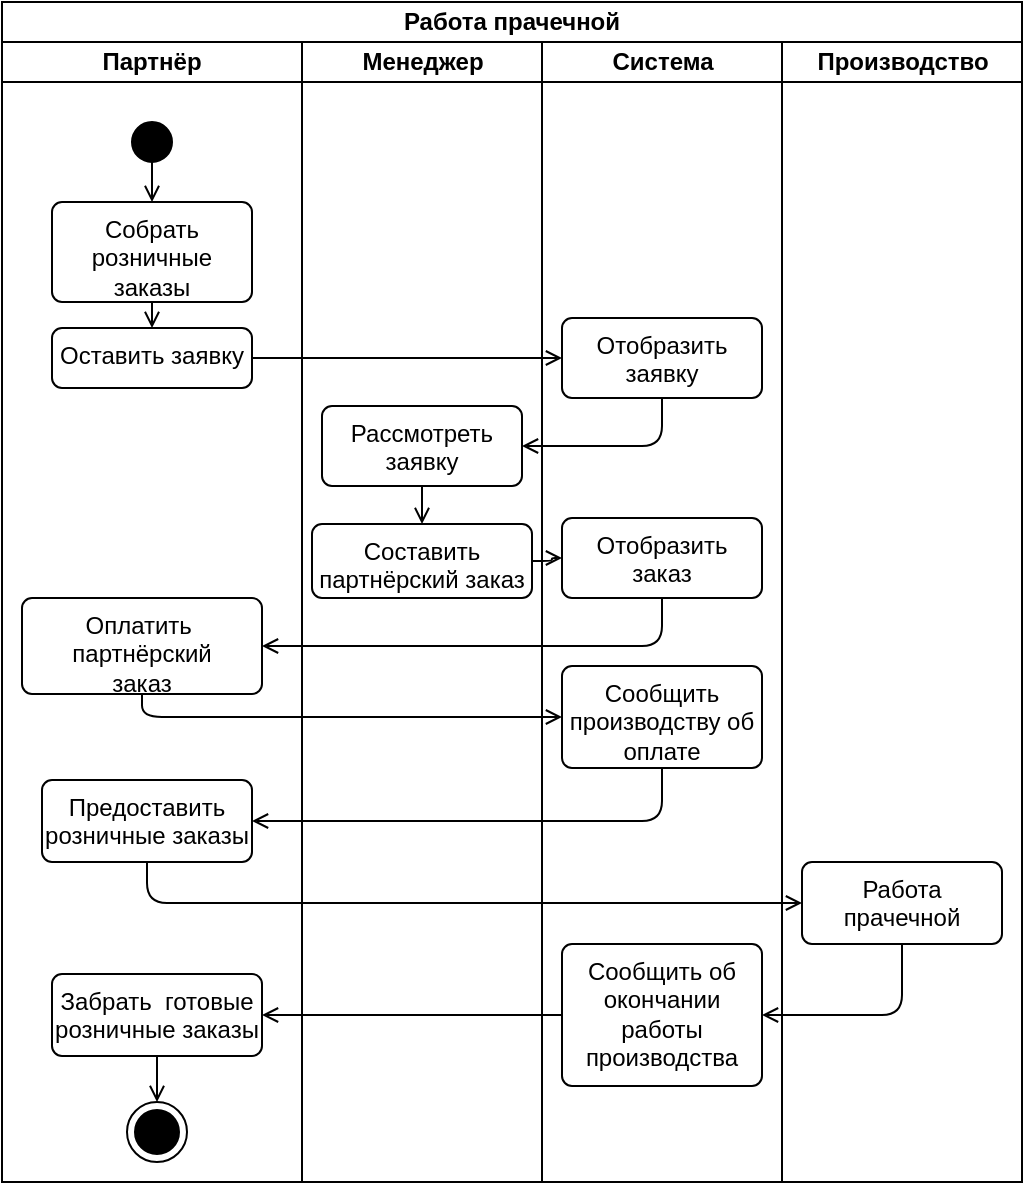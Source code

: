 <mxfile>
    <diagram id="Gk-hLTOUsqD8q3EFk8Ek" name="Page-1">
        <mxGraphModel dx="622" dy="956" grid="1" gridSize="10" guides="1" tooltips="1" connect="1" arrows="1" fold="1" page="1" pageScale="1" pageWidth="850" pageHeight="1100" math="0" shadow="0">
            <root>
                <mxCell id="0"/>
                <mxCell id="1" parent="0"/>
                <mxCell id="11" value="Работа прачечной" style="swimlane;childLayout=stackLayout;resizeParent=1;resizeParentMax=0;startSize=20;html=1;whiteSpace=wrap;" vertex="1" parent="1">
                    <mxGeometry x="120" y="20" width="510" height="590" as="geometry"/>
                </mxCell>
                <mxCell id="13" value="Партнёр" style="swimlane;startSize=20;html=1;whiteSpace=wrap;" vertex="1" parent="11">
                    <mxGeometry y="20" width="150.0" height="570" as="geometry"/>
                </mxCell>
                <mxCell id="17" value="Собрать розничные заказы" style="html=1;align=center;verticalAlign=top;rounded=1;absoluteArcSize=1;arcSize=10;dashed=0;whiteSpace=wrap;" vertex="1" parent="13">
                    <mxGeometry x="25" y="80" width="100" height="50" as="geometry"/>
                </mxCell>
                <mxCell id="21" value="Оставить заявку" style="html=1;align=center;verticalAlign=top;rounded=1;absoluteArcSize=1;arcSize=10;dashed=0;whiteSpace=wrap;" vertex="1" parent="13">
                    <mxGeometry x="25" y="143" width="100" height="30" as="geometry"/>
                </mxCell>
                <mxCell id="22" style="edgeStyle=none;shape=connector;rounded=1;html=1;strokeColor=default;align=center;verticalAlign=middle;fontFamily=Helvetica;fontSize=11;fontColor=default;labelBackgroundColor=default;endArrow=open;endFill=0;" edge="1" parent="13" source="17" target="21">
                    <mxGeometry relative="1" as="geometry"/>
                </mxCell>
                <mxCell id="27" value="Оплатить&amp;nbsp;&lt;br&gt;&lt;span style=&quot;color: rgb(0, 0, 0);&quot;&gt;партнёрский&lt;br&gt;&lt;/span&gt;заказ" style="html=1;align=center;verticalAlign=top;rounded=1;absoluteArcSize=1;arcSize=10;dashed=0;whiteSpace=wrap;" vertex="1" parent="13">
                    <mxGeometry x="10" y="278" width="120" height="48" as="geometry"/>
                </mxCell>
                <mxCell id="39" value="Предоставить розничные заказы" style="html=1;align=center;verticalAlign=top;rounded=1;absoluteArcSize=1;arcSize=10;dashed=0;whiteSpace=wrap;" vertex="1" parent="13">
                    <mxGeometry x="20" y="369" width="105" height="41" as="geometry"/>
                </mxCell>
                <mxCell id="16" value="" style="ellipse;fillColor=strokeColor;html=1;" vertex="1" parent="13">
                    <mxGeometry x="65.0" y="40" width="20" height="20" as="geometry"/>
                </mxCell>
                <mxCell id="20" style="edgeStyle=none;html=1;endArrow=open;endFill=0;" edge="1" parent="13" source="16" target="17">
                    <mxGeometry relative="1" as="geometry"/>
                </mxCell>
                <mxCell id="45" style="edgeStyle=orthogonalEdgeStyle;shape=connector;rounded=1;html=1;exitX=0.5;exitY=1;exitDx=0;exitDy=0;strokeColor=default;align=center;verticalAlign=middle;fontFamily=Helvetica;fontSize=11;fontColor=default;labelBackgroundColor=default;endArrow=open;endFill=0;" edge="1" parent="13" source="42" target="44">
                    <mxGeometry relative="1" as="geometry"/>
                </mxCell>
                <mxCell id="42" value="Забрать&amp;nbsp; готовые розничные заказы" style="html=1;align=center;verticalAlign=top;rounded=1;absoluteArcSize=1;arcSize=10;dashed=0;whiteSpace=wrap;" vertex="1" parent="13">
                    <mxGeometry x="25" y="466" width="105" height="41" as="geometry"/>
                </mxCell>
                <mxCell id="44" value="" style="ellipse;html=1;shape=endState;fillColor=strokeColor;rounded=1;dashed=0;strokeColor=default;align=center;verticalAlign=top;arcSize=10;fontFamily=Helvetica;fontSize=11;fontColor=default;labelBackgroundColor=default;" vertex="1" parent="13">
                    <mxGeometry x="62.5" y="530" width="30" height="30" as="geometry"/>
                </mxCell>
                <mxCell id="12" value="Менеджер" style="swimlane;startSize=20;html=1;" vertex="1" parent="11">
                    <mxGeometry x="150.0" y="20" width="120" height="570" as="geometry"/>
                </mxCell>
                <mxCell id="23" value="Рассмотреть заявку" style="html=1;align=center;verticalAlign=top;rounded=1;absoluteArcSize=1;arcSize=10;dashed=0;whiteSpace=wrap;" vertex="1" parent="12">
                    <mxGeometry x="10" y="182" width="100" height="40" as="geometry"/>
                </mxCell>
                <mxCell id="25" value="Составить партнёрский заказ" style="html=1;align=center;verticalAlign=top;rounded=1;absoluteArcSize=1;arcSize=10;dashed=0;whiteSpace=wrap;" vertex="1" parent="12">
                    <mxGeometry x="5" y="241" width="110" height="37" as="geometry"/>
                </mxCell>
                <mxCell id="26" style="edgeStyle=orthogonalEdgeStyle;shape=connector;rounded=1;html=1;exitX=0.5;exitY=1;exitDx=0;exitDy=0;strokeColor=default;align=center;verticalAlign=middle;fontFamily=Helvetica;fontSize=11;fontColor=default;labelBackgroundColor=default;endArrow=open;endFill=0;" edge="1" parent="12" source="23" target="25">
                    <mxGeometry relative="1" as="geometry"/>
                </mxCell>
                <mxCell id="14" value="Система" style="swimlane;startSize=20;html=1;" vertex="1" parent="11">
                    <mxGeometry x="270.0" y="20" width="120.0" height="570" as="geometry"/>
                </mxCell>
                <mxCell id="29" value="Сообщить производству об оплате" style="html=1;align=center;verticalAlign=top;rounded=1;absoluteArcSize=1;arcSize=10;dashed=0;whiteSpace=wrap;" vertex="1" parent="14">
                    <mxGeometry x="10" y="312" width="100" height="51" as="geometry"/>
                </mxCell>
                <mxCell id="31" value="Отобразить заявку" style="html=1;align=center;verticalAlign=top;rounded=1;absoluteArcSize=1;arcSize=10;dashed=0;whiteSpace=wrap;" vertex="1" parent="14">
                    <mxGeometry x="10" y="138" width="100" height="40" as="geometry"/>
                </mxCell>
                <mxCell id="33" value="Отобразить заказ" style="html=1;align=center;verticalAlign=top;rounded=1;absoluteArcSize=1;arcSize=10;dashed=0;whiteSpace=wrap;" vertex="1" parent="14">
                    <mxGeometry x="10" y="238" width="100" height="40" as="geometry"/>
                </mxCell>
                <mxCell id="37" value="Сообщить об окончании работы производства" style="html=1;align=center;verticalAlign=top;rounded=1;absoluteArcSize=1;arcSize=10;dashed=0;whiteSpace=wrap;" vertex="1" parent="14">
                    <mxGeometry x="10" y="451" width="100" height="71" as="geometry"/>
                </mxCell>
                <mxCell id="15" value="Производство" style="swimlane;startSize=20;html=1;" vertex="1" parent="11">
                    <mxGeometry x="390" y="20" width="120" height="570" as="geometry"/>
                </mxCell>
                <mxCell id="35" value="Работа прачечной" style="html=1;align=center;verticalAlign=top;rounded=1;absoluteArcSize=1;arcSize=10;dashed=0;whiteSpace=wrap;" vertex="1" parent="15">
                    <mxGeometry x="10" y="410" width="100" height="41" as="geometry"/>
                </mxCell>
                <mxCell id="24" style="edgeStyle=orthogonalEdgeStyle;shape=connector;rounded=1;html=1;strokeColor=default;align=center;verticalAlign=middle;fontFamily=Helvetica;fontSize=11;fontColor=default;labelBackgroundColor=default;endArrow=open;endFill=0;elbow=vertical;exitX=1;exitY=0.5;exitDx=0;exitDy=0;curved=0;strokeWidth=1;jumpSize=4;endSize=6;startSize=6;targetPerimeterSpacing=0;entryX=0;entryY=0.5;entryDx=0;entryDy=0;" edge="1" parent="11" source="21" target="31">
                    <mxGeometry relative="1" as="geometry"/>
                </mxCell>
                <mxCell id="32" style="edgeStyle=orthogonalEdgeStyle;shape=connector;rounded=1;html=1;entryX=1;entryY=0.5;entryDx=0;entryDy=0;strokeColor=default;align=center;verticalAlign=middle;fontFamily=Helvetica;fontSize=11;fontColor=default;labelBackgroundColor=default;endArrow=open;endFill=0;exitX=0.5;exitY=1;exitDx=0;exitDy=0;" edge="1" parent="11" source="31" target="23">
                    <mxGeometry relative="1" as="geometry"/>
                </mxCell>
                <mxCell id="28" style="edgeStyle=orthogonalEdgeStyle;shape=connector;rounded=1;html=1;strokeColor=default;align=center;verticalAlign=middle;fontFamily=Helvetica;fontSize=11;fontColor=default;labelBackgroundColor=default;endArrow=open;endFill=0;exitX=1;exitY=0.5;exitDx=0;exitDy=0;" edge="1" parent="11" source="25" target="33">
                    <mxGeometry relative="1" as="geometry"/>
                </mxCell>
                <mxCell id="30" style="edgeStyle=orthogonalEdgeStyle;shape=connector;rounded=1;html=1;strokeColor=default;align=center;verticalAlign=middle;fontFamily=Helvetica;fontSize=11;fontColor=default;labelBackgroundColor=default;endArrow=open;endFill=0;exitX=0.5;exitY=1;exitDx=0;exitDy=0;entryX=0;entryY=0.5;entryDx=0;entryDy=0;" edge="1" parent="11" source="27" target="29">
                    <mxGeometry relative="1" as="geometry">
                        <mxPoint x="80.0" y="250" as="targetPoint"/>
                    </mxGeometry>
                </mxCell>
                <mxCell id="34" style="edgeStyle=orthogonalEdgeStyle;shape=connector;rounded=1;html=1;exitX=0.5;exitY=1;exitDx=0;exitDy=0;entryX=1;entryY=0.5;entryDx=0;entryDy=0;strokeColor=default;align=center;verticalAlign=middle;fontFamily=Helvetica;fontSize=11;fontColor=default;labelBackgroundColor=default;endArrow=open;endFill=0;" edge="1" parent="11" source="33" target="27">
                    <mxGeometry relative="1" as="geometry"/>
                </mxCell>
                <mxCell id="40" style="edgeStyle=orthogonalEdgeStyle;shape=connector;rounded=1;html=1;exitX=0.5;exitY=1;exitDx=0;exitDy=0;entryX=1;entryY=0.5;entryDx=0;entryDy=0;strokeColor=default;align=center;verticalAlign=middle;fontFamily=Helvetica;fontSize=11;fontColor=default;labelBackgroundColor=default;endArrow=open;endFill=0;" edge="1" parent="11" source="29" target="39">
                    <mxGeometry relative="1" as="geometry"/>
                </mxCell>
                <mxCell id="41" style="edgeStyle=orthogonalEdgeStyle;shape=connector;rounded=1;html=1;exitX=0.5;exitY=1;exitDx=0;exitDy=0;entryX=0;entryY=0.5;entryDx=0;entryDy=0;strokeColor=default;align=center;verticalAlign=middle;fontFamily=Helvetica;fontSize=11;fontColor=default;labelBackgroundColor=default;endArrow=open;endFill=0;" edge="1" parent="11" source="39" target="35">
                    <mxGeometry relative="1" as="geometry"/>
                </mxCell>
                <mxCell id="38" style="edgeStyle=orthogonalEdgeStyle;shape=connector;rounded=1;html=1;entryX=1;entryY=0.5;entryDx=0;entryDy=0;strokeColor=default;align=center;verticalAlign=middle;fontFamily=Helvetica;fontSize=11;fontColor=default;labelBackgroundColor=default;endArrow=open;endFill=0;exitX=0.5;exitY=1;exitDx=0;exitDy=0;" edge="1" parent="11" source="35" target="37">
                    <mxGeometry relative="1" as="geometry"/>
                </mxCell>
                <mxCell id="43" style="edgeStyle=orthogonalEdgeStyle;shape=connector;rounded=1;html=1;exitX=0;exitY=0.5;exitDx=0;exitDy=0;entryX=1;entryY=0.5;entryDx=0;entryDy=0;strokeColor=default;align=center;verticalAlign=middle;fontFamily=Helvetica;fontSize=11;fontColor=default;labelBackgroundColor=default;endArrow=open;endFill=0;" edge="1" parent="11" source="37" target="42">
                    <mxGeometry relative="1" as="geometry"/>
                </mxCell>
            </root>
        </mxGraphModel>
    </diagram>
</mxfile>